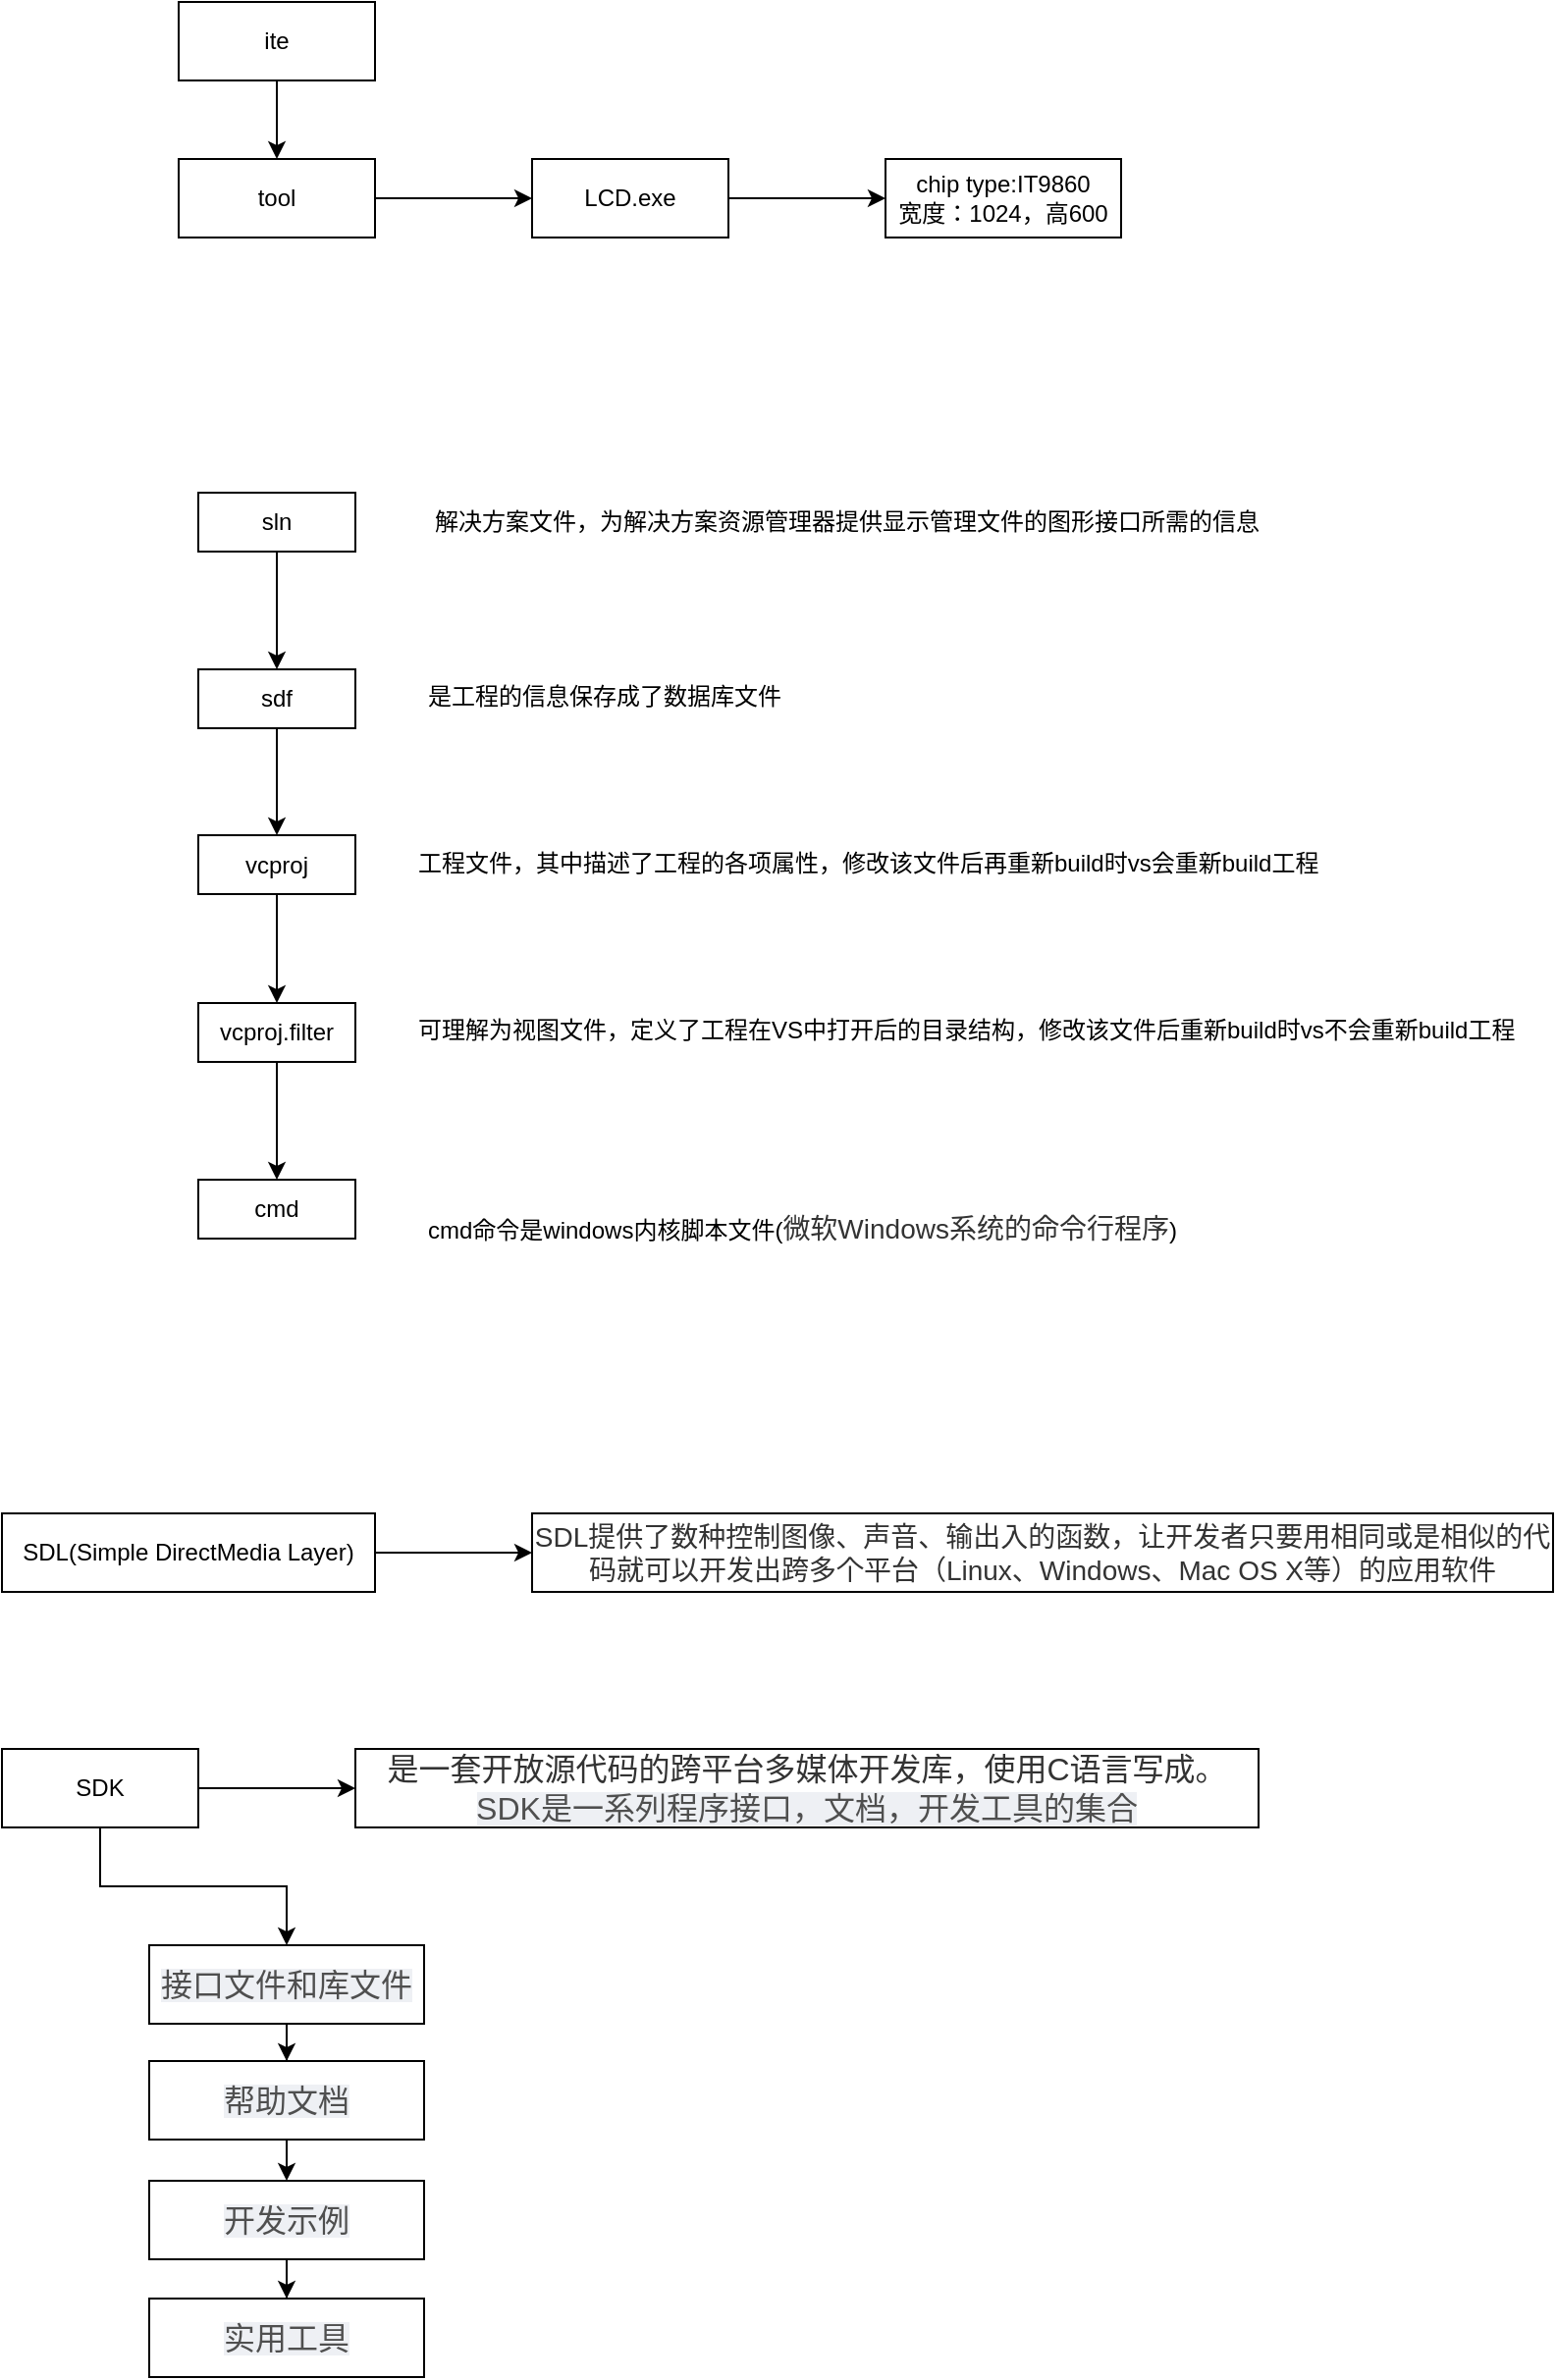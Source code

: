 <mxfile version="14.5.1" type="device"><diagram id="p7tHQ2Yqcpjsz_8IGGwd" name="第 1 页"><mxGraphModel dx="1038" dy="607" grid="1" gridSize="10" guides="1" tooltips="1" connect="1" arrows="1" fold="1" page="1" pageScale="1" pageWidth="827" pageHeight="1169" math="0" shadow="0"><root><mxCell id="0"/><mxCell id="1" parent="0"/><mxCell id="OfmM5X_Cia5Y_QJzOiNL-3" value="" style="edgeStyle=orthogonalEdgeStyle;rounded=0;orthogonalLoop=1;jettySize=auto;html=1;" parent="1" source="OfmM5X_Cia5Y_QJzOiNL-1" target="OfmM5X_Cia5Y_QJzOiNL-2" edge="1"><mxGeometry relative="1" as="geometry"/></mxCell><mxCell id="OfmM5X_Cia5Y_QJzOiNL-1" value="ite" style="rounded=0;whiteSpace=wrap;html=1;" parent="1" vertex="1"><mxGeometry x="120" y="130" width="100" height="40" as="geometry"/></mxCell><mxCell id="OfmM5X_Cia5Y_QJzOiNL-5" value="" style="edgeStyle=orthogonalEdgeStyle;rounded=0;orthogonalLoop=1;jettySize=auto;html=1;" parent="1" source="OfmM5X_Cia5Y_QJzOiNL-2" target="OfmM5X_Cia5Y_QJzOiNL-4" edge="1"><mxGeometry relative="1" as="geometry"/></mxCell><mxCell id="OfmM5X_Cia5Y_QJzOiNL-2" value="tool" style="rounded=0;whiteSpace=wrap;html=1;" parent="1" vertex="1"><mxGeometry x="120" y="210" width="100" height="40" as="geometry"/></mxCell><mxCell id="OfmM5X_Cia5Y_QJzOiNL-7" value="" style="edgeStyle=orthogonalEdgeStyle;rounded=0;orthogonalLoop=1;jettySize=auto;html=1;" parent="1" source="OfmM5X_Cia5Y_QJzOiNL-4" target="OfmM5X_Cia5Y_QJzOiNL-6" edge="1"><mxGeometry relative="1" as="geometry"/></mxCell><mxCell id="OfmM5X_Cia5Y_QJzOiNL-4" value="LCD.exe" style="rounded=0;whiteSpace=wrap;html=1;" parent="1" vertex="1"><mxGeometry x="300" y="210" width="100" height="40" as="geometry"/></mxCell><mxCell id="OfmM5X_Cia5Y_QJzOiNL-6" value="chip type:IT9860&lt;br&gt;宽度：1024，高600" style="rounded=0;whiteSpace=wrap;html=1;" parent="1" vertex="1"><mxGeometry x="480" y="210" width="120" height="40" as="geometry"/></mxCell><mxCell id="NdAjj6lPjK6UYGl73QMe-4" value="" style="edgeStyle=orthogonalEdgeStyle;rounded=0;orthogonalLoop=1;jettySize=auto;html=1;" parent="1" source="NdAjj6lPjK6UYGl73QMe-2" target="NdAjj6lPjK6UYGl73QMe-3" edge="1"><mxGeometry relative="1" as="geometry"/></mxCell><mxCell id="NdAjj6lPjK6UYGl73QMe-2" value="sln" style="whiteSpace=wrap;html=1;" parent="1" vertex="1"><mxGeometry x="130" y="380" width="80" height="30" as="geometry"/></mxCell><mxCell id="NdAjj6lPjK6UYGl73QMe-13" value="" style="edgeStyle=orthogonalEdgeStyle;rounded=0;orthogonalLoop=1;jettySize=auto;html=1;" parent="1" source="NdAjj6lPjK6UYGl73QMe-3" target="NdAjj6lPjK6UYGl73QMe-12" edge="1"><mxGeometry relative="1" as="geometry"/></mxCell><mxCell id="NdAjj6lPjK6UYGl73QMe-3" value="sdf" style="whiteSpace=wrap;html=1;" parent="1" vertex="1"><mxGeometry x="130" y="470" width="80" height="30" as="geometry"/></mxCell><mxCell id="NdAjj6lPjK6UYGl73QMe-15" value="" style="edgeStyle=orthogonalEdgeStyle;rounded=0;orthogonalLoop=1;jettySize=auto;html=1;" parent="1" source="NdAjj6lPjK6UYGl73QMe-12" target="NdAjj6lPjK6UYGl73QMe-14" edge="1"><mxGeometry relative="1" as="geometry"/></mxCell><mxCell id="NdAjj6lPjK6UYGl73QMe-12" value="vcproj" style="whiteSpace=wrap;html=1;" parent="1" vertex="1"><mxGeometry x="130" y="554.5" width="80" height="30" as="geometry"/></mxCell><mxCell id="NdAjj6lPjK6UYGl73QMe-21" value="" style="edgeStyle=orthogonalEdgeStyle;rounded=0;orthogonalLoop=1;jettySize=auto;html=1;" parent="1" source="NdAjj6lPjK6UYGl73QMe-14" target="NdAjj6lPjK6UYGl73QMe-20" edge="1"><mxGeometry relative="1" as="geometry"/></mxCell><mxCell id="NdAjj6lPjK6UYGl73QMe-14" value="vcproj.filter" style="whiteSpace=wrap;html=1;" parent="1" vertex="1"><mxGeometry x="130" y="640" width="80" height="30" as="geometry"/></mxCell><mxCell id="NdAjj6lPjK6UYGl73QMe-16" value="解决方案文件，为解决方案资源管理器提供显示管理文件的图形接口所需的信息" style="text;html=1;align=center;verticalAlign=middle;resizable=0;points=[];autosize=1;" parent="1" vertex="1"><mxGeometry x="240" y="385" width="440" height="20" as="geometry"/></mxCell><mxCell id="NdAjj6lPjK6UYGl73QMe-17" value="是工程的信息保存成了数据库文件" style="text;whiteSpace=wrap;html=1;" parent="1" vertex="1"><mxGeometry x="245" y="470" width="210" height="30" as="geometry"/></mxCell><mxCell id="NdAjj6lPjK6UYGl73QMe-18" value="工程文件，其中描述了工程的各项属性，修改该文件后再重新build时vs会重新build工程" style="text;whiteSpace=wrap;html=1;" parent="1" vertex="1"><mxGeometry x="240" y="555" width="480" height="30" as="geometry"/></mxCell><mxCell id="NdAjj6lPjK6UYGl73QMe-19" value="可理解为视图文件，定义了工程在VS中打开后的目录结构，修改该文件后重新build时vs不会重新build工程" style="text;whiteSpace=wrap;html=1;" parent="1" vertex="1"><mxGeometry x="240" y="640" width="580" height="40" as="geometry"/></mxCell><mxCell id="NdAjj6lPjK6UYGl73QMe-20" value="cmd" style="whiteSpace=wrap;html=1;" parent="1" vertex="1"><mxGeometry x="130" y="730" width="80" height="30" as="geometry"/></mxCell><mxCell id="NdAjj6lPjK6UYGl73QMe-22" value="cmd命令是windows内核脚本文件(&lt;span style=&quot;color: rgb(51 , 51 , 51) ; font-family: &amp;#34;arial&amp;#34; , , sans-serif ; font-size: 14px ; text-indent: 28px ; background-color: rgb(255 , 255 , 255)&quot;&gt;微软Windows系统的命令行程序&lt;/span&gt;)" style="text;whiteSpace=wrap;html=1;" parent="1" vertex="1"><mxGeometry x="245" y="740" width="515" height="30" as="geometry"/></mxCell><mxCell id="co76144nzO7yx2kjoXKg-11" value="" style="edgeStyle=orthogonalEdgeStyle;rounded=0;orthogonalLoop=1;jettySize=auto;html=1;" edge="1" parent="1" source="co76144nzO7yx2kjoXKg-2" target="co76144nzO7yx2kjoXKg-10"><mxGeometry relative="1" as="geometry"/></mxCell><mxCell id="co76144nzO7yx2kjoXKg-2" value="SDL(Simple DirectMedia Layer)" style="whiteSpace=wrap;html=1;" vertex="1" parent="1"><mxGeometry x="30" y="900" width="190" height="40" as="geometry"/></mxCell><mxCell id="co76144nzO7yx2kjoXKg-15" value="" style="edgeStyle=orthogonalEdgeStyle;rounded=0;orthogonalLoop=1;jettySize=auto;html=1;" edge="1" parent="1" source="co76144nzO7yx2kjoXKg-3" target="co76144nzO7yx2kjoXKg-14"><mxGeometry relative="1" as="geometry"/></mxCell><mxCell id="co76144nzO7yx2kjoXKg-17" value="" style="edgeStyle=orthogonalEdgeStyle;rounded=0;orthogonalLoop=1;jettySize=auto;html=1;" edge="1" parent="1" source="co76144nzO7yx2kjoXKg-3" target="co76144nzO7yx2kjoXKg-16"><mxGeometry relative="1" as="geometry"/></mxCell><mxCell id="co76144nzO7yx2kjoXKg-3" value="SDK" style="whiteSpace=wrap;html=1;" vertex="1" parent="1"><mxGeometry x="30" y="1020" width="100" height="40" as="geometry"/></mxCell><mxCell id="co76144nzO7yx2kjoXKg-10" value="&lt;span style=&quot;color: rgb(51 , 51 , 51) ; font-family: &amp;#34;arial&amp;#34; , , sans-serif ; font-size: 14px ; text-indent: 28px ; background-color: rgb(255 , 255 , 255)&quot;&gt;SDL提供了数种控制图像、声音、输出入的函数，让开发者只要用相同或是相似的代码就可以开发出跨多个平台（Linux、Windows、Mac OS X等）的应用软件&lt;/span&gt;" style="whiteSpace=wrap;html=1;" vertex="1" parent="1"><mxGeometry x="300" y="900" width="520" height="40" as="geometry"/></mxCell><mxCell id="co76144nzO7yx2kjoXKg-14" value="&lt;span style=&quot;color: rgb(51 , 51 , 51) ; font-family: &amp;#34;pingfang sc&amp;#34; , &amp;#34;lantinghei sc&amp;#34; , &amp;#34;microsoft yahei&amp;#34; , &amp;#34;arial&amp;#34; , , sans-serif , &amp;#34;tahoma&amp;#34; ; font-size: 16px ; background-color: rgb(255 , 255 , 255)&quot;&gt;是一套开放源代码的跨平台多媒体开发库&lt;/span&gt;&lt;span style=&quot;color: rgb(51 , 51 , 51) ; font-family: &amp;#34;pingfang sc&amp;#34; , &amp;#34;lantinghei sc&amp;#34; , &amp;#34;microsoft yahei&amp;#34; , &amp;#34;arial&amp;#34; , , sans-serif , &amp;#34;tahoma&amp;#34; ; font-size: 16px ; background-color: rgb(255 , 255 , 255)&quot;&gt;，使用C语言写成。&lt;/span&gt;&lt;span style=&quot;color: rgb(79 , 79 , 79) ; font-family: , &amp;#34;sf ui text&amp;#34; , &amp;#34;arial&amp;#34; , &amp;#34;pingfang sc&amp;#34; , &amp;#34;hiragino sans gb&amp;#34; , &amp;#34;microsoft yahei&amp;#34; , &amp;#34;wenquanyi micro hei&amp;#34; , sans-serif , &amp;#34;simhei&amp;#34; , &amp;#34;simsun&amp;#34; ; font-size: 16px ; background-color: rgb(238 , 240 , 244)&quot;&gt;SDK是一系列程序接口，文档，开发工具的集合&lt;/span&gt;" style="whiteSpace=wrap;html=1;" vertex="1" parent="1"><mxGeometry x="210" y="1020" width="460" height="40" as="geometry"/></mxCell><mxCell id="co76144nzO7yx2kjoXKg-19" value="" style="edgeStyle=orthogonalEdgeStyle;rounded=0;orthogonalLoop=1;jettySize=auto;html=1;" edge="1" parent="1" source="co76144nzO7yx2kjoXKg-16" target="co76144nzO7yx2kjoXKg-18"><mxGeometry relative="1" as="geometry"/></mxCell><mxCell id="co76144nzO7yx2kjoXKg-16" value="&lt;span style=&quot;color: rgb(79 , 79 , 79) ; font-family: , &amp;#34;sf ui text&amp;#34; , &amp;#34;arial&amp;#34; , &amp;#34;pingfang sc&amp;#34; , &amp;#34;hiragino sans gb&amp;#34; , &amp;#34;microsoft yahei&amp;#34; , &amp;#34;wenquanyi micro hei&amp;#34; , sans-serif , &amp;#34;simhei&amp;#34; , &amp;#34;simsun&amp;#34; ; font-size: 16px ; background-color: rgb(238 , 240 , 244)&quot;&gt;接口文件和库文件&lt;/span&gt;" style="whiteSpace=wrap;html=1;" vertex="1" parent="1"><mxGeometry x="105" y="1120" width="140" height="40" as="geometry"/></mxCell><mxCell id="co76144nzO7yx2kjoXKg-21" value="" style="edgeStyle=orthogonalEdgeStyle;rounded=0;orthogonalLoop=1;jettySize=auto;html=1;" edge="1" parent="1" source="co76144nzO7yx2kjoXKg-18" target="co76144nzO7yx2kjoXKg-20"><mxGeometry relative="1" as="geometry"/></mxCell><mxCell id="co76144nzO7yx2kjoXKg-18" value="&lt;span style=&quot;color: rgb(79 , 79 , 79) ; font-family: , &amp;#34;sf ui text&amp;#34; , &amp;#34;arial&amp;#34; , &amp;#34;pingfang sc&amp;#34; , &amp;#34;hiragino sans gb&amp;#34; , &amp;#34;microsoft yahei&amp;#34; , &amp;#34;wenquanyi micro hei&amp;#34; , sans-serif , &amp;#34;simhei&amp;#34; , &amp;#34;simsun&amp;#34; ; font-size: 16px ; background-color: rgb(238 , 240 , 244)&quot;&gt;帮助文档&lt;/span&gt;" style="whiteSpace=wrap;html=1;" vertex="1" parent="1"><mxGeometry x="105" y="1179" width="140" height="40" as="geometry"/></mxCell><mxCell id="co76144nzO7yx2kjoXKg-23" value="" style="edgeStyle=orthogonalEdgeStyle;rounded=0;orthogonalLoop=1;jettySize=auto;html=1;" edge="1" parent="1" source="co76144nzO7yx2kjoXKg-20" target="co76144nzO7yx2kjoXKg-22"><mxGeometry relative="1" as="geometry"/></mxCell><mxCell id="co76144nzO7yx2kjoXKg-20" value="&lt;span style=&quot;color: rgb(79 , 79 , 79) ; font-family: , &amp;#34;sf ui text&amp;#34; , &amp;#34;arial&amp;#34; , &amp;#34;pingfang sc&amp;#34; , &amp;#34;hiragino sans gb&amp;#34; , &amp;#34;microsoft yahei&amp;#34; , &amp;#34;wenquanyi micro hei&amp;#34; , sans-serif , &amp;#34;simhei&amp;#34; , &amp;#34;simsun&amp;#34; ; font-size: 16px ; background-color: rgb(238 , 240 , 244)&quot;&gt;开发示例&lt;/span&gt;" style="whiteSpace=wrap;html=1;" vertex="1" parent="1"><mxGeometry x="105" y="1240" width="140" height="40" as="geometry"/></mxCell><mxCell id="co76144nzO7yx2kjoXKg-22" value="&lt;span style=&quot;color: rgb(79 , 79 , 79) ; font-family: , &amp;#34;sf ui text&amp;#34; , &amp;#34;arial&amp;#34; , &amp;#34;pingfang sc&amp;#34; , &amp;#34;hiragino sans gb&amp;#34; , &amp;#34;microsoft yahei&amp;#34; , &amp;#34;wenquanyi micro hei&amp;#34; , sans-serif , &amp;#34;simhei&amp;#34; , &amp;#34;simsun&amp;#34; ; font-size: 16px ; background-color: rgb(238 , 240 , 244)&quot;&gt;实用工具&lt;/span&gt;" style="whiteSpace=wrap;html=1;" vertex="1" parent="1"><mxGeometry x="105" y="1300" width="140" height="40" as="geometry"/></mxCell></root></mxGraphModel></diagram></mxfile>